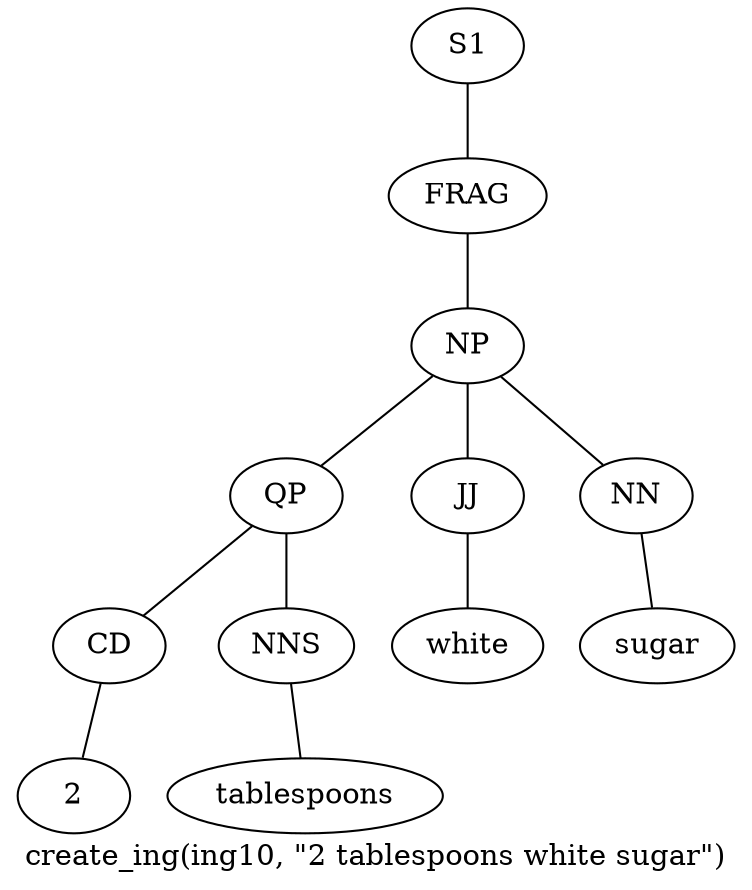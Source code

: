 graph SyntaxGraph {
	label = "create_ing(ing10, \"2 tablespoons white sugar\")";
	Node0 [label="S1"];
	Node1 [label="FRAG"];
	Node2 [label="NP"];
	Node3 [label="QP"];
	Node4 [label="CD"];
	Node5 [label="2"];
	Node6 [label="NNS"];
	Node7 [label="tablespoons"];
	Node8 [label="JJ"];
	Node9 [label="white"];
	Node10 [label="NN"];
	Node11 [label="sugar"];

	Node0 -- Node1;
	Node1 -- Node2;
	Node2 -- Node3;
	Node2 -- Node8;
	Node2 -- Node10;
	Node3 -- Node4;
	Node3 -- Node6;
	Node4 -- Node5;
	Node6 -- Node7;
	Node8 -- Node9;
	Node10 -- Node11;
}